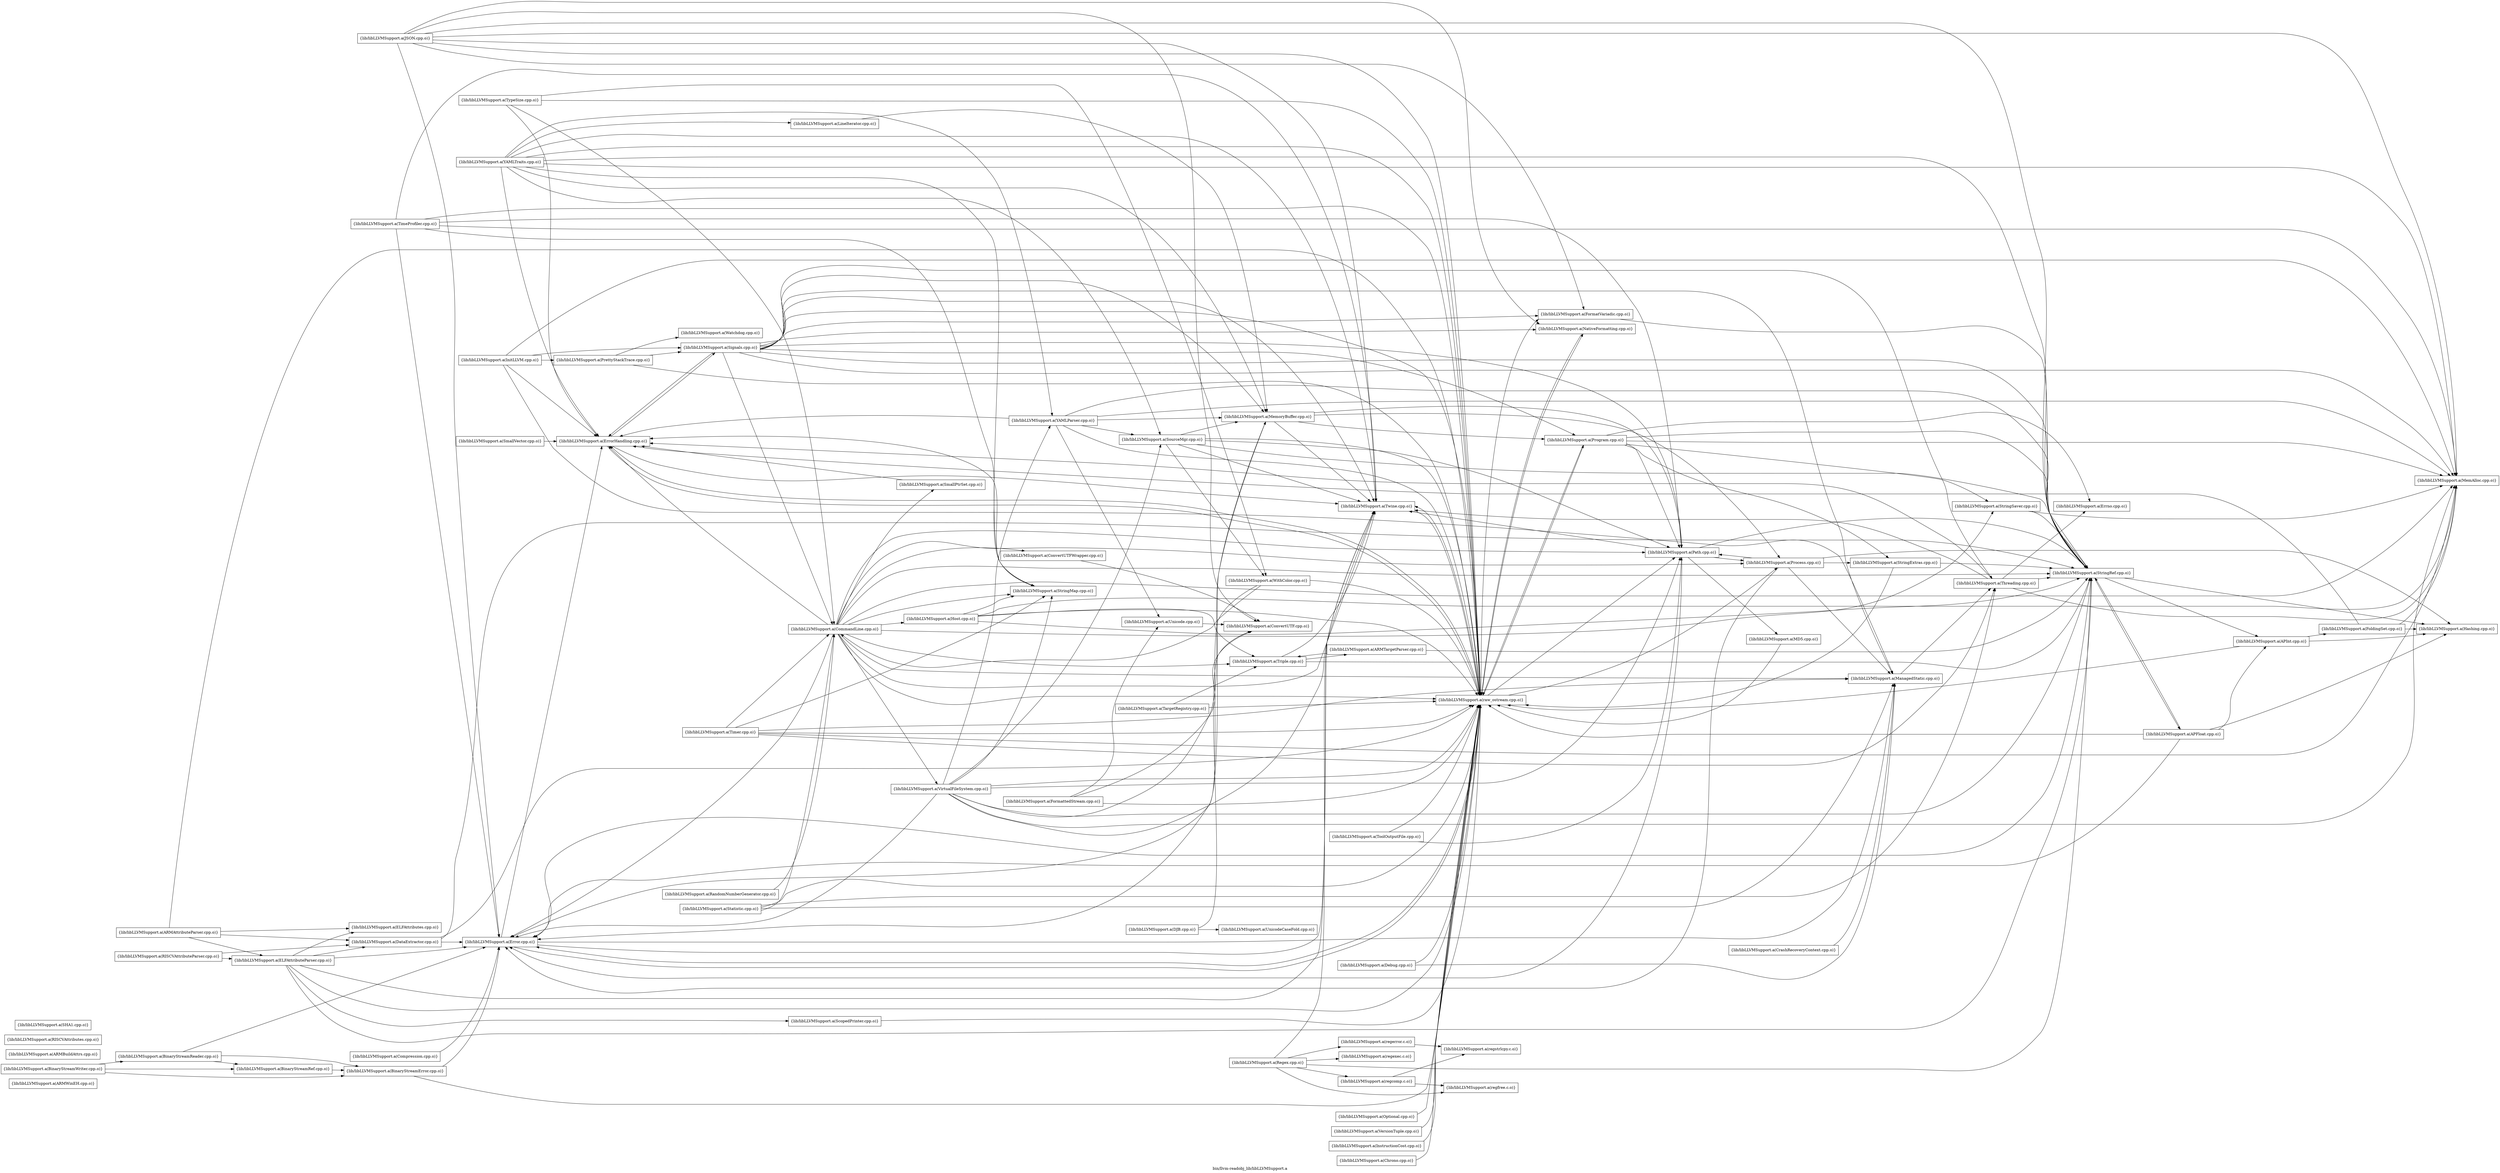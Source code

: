 digraph "bin/llvm-readobj_lib/libLLVMSupport.a" {
	label="bin/llvm-readobj_lib/libLLVMSupport.a";
	rankdir=LR;

	Node0x564f677f6ae8 [shape=record,shape=box,group=0,label="{lib/libLLVMSupport.a(ARMWinEH.cpp.o)}"];
	Node0x564f677fd2f8 [shape=record,shape=box,group=0,label="{lib/libLLVMSupport.a(Error.cpp.o)}"];
	Node0x564f677fd2f8 -> Node0x564f677fd528;
	Node0x564f677fd2f8 -> Node0x564f677f51e8;
	Node0x564f677fd2f8 -> Node0x564f677f5ff8;
	Node0x564f677fd2f8 -> Node0x564f677f80c8;
	Node0x564f677fd528 [shape=record,shape=box,group=0,label="{lib/libLLVMSupport.a(ErrorHandling.cpp.o)}"];
	Node0x564f677fd528 -> Node0x564f677f5ff8;
	Node0x564f677fd528 -> Node0x564f677f80c8;
	Node0x564f677fd528 -> Node0x564f677fa7d8;
	Node0x564f677f66d8 [shape=record,shape=box,group=0,label="{lib/libLLVMSupport.a(ScopedPrinter.cpp.o)}"];
	Node0x564f677f66d8 -> Node0x564f677f80c8;
	Node0x564f677f80c8 [shape=record,shape=box,group=0,label="{lib/libLLVMSupport.a(raw_ostream.cpp.o)}"];
	Node0x564f677f80c8 -> Node0x564f677fd2f8;
	Node0x564f677f80c8 -> Node0x564f677fd528;
	Node0x564f677f80c8 -> Node0x564f677f6598;
	Node0x564f677f80c8 -> Node0x564f677f8b68;
	Node0x564f677f80c8 -> Node0x564f677f5ff8;
	Node0x564f677f80c8 -> Node0x564f677f7cb8;
	Node0x564f677f80c8 -> Node0x564f677fbc78;
	Node0x564f677f80c8 -> Node0x564f677fb6d8;
	Node0x564f677f85c8 [shape=record,shape=box,group=0,label="{lib/libLLVMSupport.a(BinaryStreamError.cpp.o)}"];
	Node0x564f677f85c8 -> Node0x564f677fd2f8;
	Node0x564f677f85c8 -> Node0x564f677f80c8;
	Node0x564f677f78a8 [shape=record,shape=box,group=0,label="{lib/libLLVMSupport.a(BinaryStreamReader.cpp.o)}"];
	Node0x564f677f78a8 -> Node0x564f677f85c8;
	Node0x564f677f78a8 -> Node0x564f677f94c8;
	Node0x564f677f78a8 -> Node0x564f677fd2f8;
	Node0x564f677f94c8 [shape=record,shape=box,group=0,label="{lib/libLLVMSupport.a(BinaryStreamRef.cpp.o)}"];
	Node0x564f677f94c8 -> Node0x564f677f85c8;
	Node0x564f677fa0f8 [shape=record,shape=box,group=0,label="{lib/libLLVMSupport.a(ConvertUTFWrapper.cpp.o)}"];
	Node0x564f677fa0f8 -> Node0x564f677fa788;
	Node0x564f677f6598 [shape=record,shape=box,group=0,label="{lib/libLLVMSupport.a(FormatVariadic.cpp.o)}"];
	Node0x564f677f6598 -> Node0x564f677f6b88;
	Node0x564f677f7678 [shape=record,shape=box,group=0,label="{lib/libLLVMSupport.a(MemAlloc.cpp.o)}"];
	Node0x564f677f8b68 [shape=record,shape=box,group=0,label="{lib/libLLVMSupport.a(NativeFormatting.cpp.o)}"];
	Node0x564f677f8b68 -> Node0x564f677f80c8;
	Node0x564f677fdfc8 [shape=record,shape=box,group=0,label="{lib/libLLVMSupport.a(StringMap.cpp.o)}"];
	Node0x564f677fdfc8 -> Node0x564f677fd528;
	Node0x564f677f6b88 [shape=record,shape=box,group=0,label="{lib/libLLVMSupport.a(StringRef.cpp.o)}"];
	Node0x564f677f6b88 -> Node0x564f677fe5b8;
	Node0x564f677f6b88 -> Node0x564f677fd2f8;
	Node0x564f677f6b88 -> Node0x564f677f5918;
	Node0x564f677f6b88 -> Node0x564f677f7268;
	Node0x564f677fca88 [shape=record,shape=box,group=0,label="{lib/libLLVMSupport.a(ARMBuildAttrs.cpp.o)}"];
	Node0x564f677fbd68 [shape=record,shape=box,group=0,label="{lib/libLLVMSupport.a(DataExtractor.cpp.o)}"];
	Node0x564f677fbd68 -> Node0x564f677fd2f8;
	Node0x564f677fbd68 -> Node0x564f677f6b88;
	Node0x564f677fbd68 -> Node0x564f677f80c8;
	Node0x564f677feab8 [shape=record,shape=box,group=0,label="{lib/libLLVMSupport.a(ELFAttributeParser.cpp.o)}"];
	Node0x564f677feab8 -> Node0x564f677fbd68;
	Node0x564f677feab8 -> Node0x564f677fe338;
	Node0x564f677feab8 -> Node0x564f677fd2f8;
	Node0x564f677feab8 -> Node0x564f677f66d8;
	Node0x564f677feab8 -> Node0x564f677f6b88;
	Node0x564f677feab8 -> Node0x564f677f5ff8;
	Node0x564f677feab8 -> Node0x564f677f80c8;
	Node0x564f677f67c8 [shape=record,shape=box,group=0,label="{lib/libLLVMSupport.a(FormattedStream.cpp.o)}"];
	Node0x564f677f67c8 -> Node0x564f677fa788;
	Node0x564f677f67c8 -> Node0x564f677f9838;
	Node0x564f677f67c8 -> Node0x564f677f80c8;
	Node0x564f677f57d8 [shape=record,shape=box,group=0,label="{lib/libLLVMSupport.a(RISCVAttributes.cpp.o)}"];
	Node0x564f677f5ff8 [shape=record,shape=box,group=0,label="{lib/libLLVMSupport.a(Twine.cpp.o)}"];
	Node0x564f677f5ff8 -> Node0x564f677f80c8;
	Node0x564f677f5e18 [shape=record,shape=box,group=0,label="{lib/libLLVMSupport.a(WithColor.cpp.o)}"];
	Node0x564f677f5e18 -> Node0x564f677f90b8;
	Node0x564f677f5e18 -> Node0x564f677fd2f8;
	Node0x564f677f5e18 -> Node0x564f677f80c8;
	Node0x564f677f90b8 [shape=record,shape=box,group=0,label="{lib/libLLVMSupport.a(CommandLine.cpp.o)}"];
	Node0x564f677f90b8 -> Node0x564f677fa0f8;
	Node0x564f677f90b8 -> Node0x564f677fd2f8;
	Node0x564f677f90b8 -> Node0x564f677fd528;
	Node0x564f677f90b8 -> Node0x564f677f51e8;
	Node0x564f677f90b8 -> Node0x564f677f7678;
	Node0x564f677f90b8 -> Node0x564f677f6c28;
	Node0x564f677f90b8 -> Node0x564f677fdfc8;
	Node0x564f677f90b8 -> Node0x564f677f6458;
	Node0x564f677f90b8 -> Node0x564f677f6b88;
	Node0x564f677f90b8 -> Node0x564f677f5288;
	Node0x564f677f90b8 -> Node0x564f677f5ff8;
	Node0x564f677f90b8 -> Node0x564f677f6a98;
	Node0x564f677f90b8 -> Node0x564f677f80c8;
	Node0x564f677f90b8 -> Node0x564f677f8938;
	Node0x564f677f90b8 -> Node0x564f677f7cb8;
	Node0x564f677f90b8 -> Node0x564f677fbc78;
	Node0x564f677f5698 [shape=record,shape=box,group=0,label="{lib/libLLVMSupport.a(InitLLVM.cpp.o)}"];
	Node0x564f677f5698 -> Node0x564f677fd528;
	Node0x564f677f5698 -> Node0x564f677f51e8;
	Node0x564f677f5698 -> Node0x564f677f7678;
	Node0x564f677f5698 -> Node0x564f677f9c48;
	Node0x564f677f5698 -> Node0x564f677fa7d8;
	Node0x564f677f51e8 [shape=record,shape=box,group=0,label="{lib/libLLVMSupport.a(ManagedStatic.cpp.o)}"];
	Node0x564f677f51e8 -> Node0x564f677f95b8;
	Node0x564f677f82f8 [shape=record,shape=box,group=0,label="{lib/libLLVMSupport.a(MemoryBuffer.cpp.o)}"];
	Node0x564f677f82f8 -> Node0x564f677fd2f8;
	Node0x564f677f82f8 -> Node0x564f677f5ff8;
	Node0x564f677f82f8 -> Node0x564f677f7cb8;
	Node0x564f677f82f8 -> Node0x564f677fbc78;
	Node0x564f677f82f8 -> Node0x564f677fb6d8;
	Node0x564f677f6c28 [shape=record,shape=box,group=0,label="{lib/libLLVMSupport.a(SmallPtrSet.cpp.o)}"];
	Node0x564f677f6c28 -> Node0x564f677fd528;
	Node0x564f677f5288 [shape=record,shape=box,group=0,label="{lib/libLLVMSupport.a(Triple.cpp.o)}"];
	Node0x564f677f5288 -> Node0x564f677f6b88;
	Node0x564f677f5288 -> Node0x564f677f5828;
	Node0x564f677f5288 -> Node0x564f677f5ff8;
	Node0x564f677f7cb8 [shape=record,shape=box,group=0,label="{lib/libLLVMSupport.a(Path.cpp.o)}"];
	Node0x564f677f7cb8 -> Node0x564f677fd2f8;
	Node0x564f677f7cb8 -> Node0x564f677f8988;
	Node0x564f677f7cb8 -> Node0x564f677f6b88;
	Node0x564f677f7cb8 -> Node0x564f677f5ff8;
	Node0x564f677f7cb8 -> Node0x564f677fbc78;
	Node0x564f677fa148 [shape=record,shape=box,group=0,label="{lib/libLLVMSupport.a(TargetRegistry.cpp.o)}"];
	Node0x564f677fa148 -> Node0x564f677f5288;
	Node0x564f677fa148 -> Node0x564f677f80c8;
	Node0x564f677f9d38 [shape=record,shape=box,group=0,label="{lib/libLLVMSupport.a(BinaryStreamWriter.cpp.o)}"];
	Node0x564f677f9d38 -> Node0x564f677f85c8;
	Node0x564f677f9d38 -> Node0x564f677f78a8;
	Node0x564f677f9d38 -> Node0x564f677f94c8;
	Node0x564f677f6458 [shape=record,shape=box,group=0,label="{lib/libLLVMSupport.a(StringSaver.cpp.o)}"];
	Node0x564f677f6458 -> Node0x564f677f7678;
	Node0x564f677f6458 -> Node0x564f677f6b88;
	Node0x564f677f5918 [shape=record,shape=box,group=0,label="{lib/libLLVMSupport.a(Hashing.cpp.o)}"];
	Node0x564f677fe5b8 [shape=record,shape=box,group=0,label="{lib/libLLVMSupport.a(APInt.cpp.o)}"];
	Node0x564f677fe5b8 -> Node0x564f677f74e8;
	Node0x564f677fe5b8 -> Node0x564f677f5918;
	Node0x564f677fe5b8 -> Node0x564f677f80c8;
	Node0x564f677f6908 [shape=record,shape=box,group=0,label="{lib/libLLVMSupport.a(SHA1.cpp.o)}"];
	Node0x564f677f8988 [shape=record,shape=box,group=0,label="{lib/libLLVMSupport.a(MD5.cpp.o)}"];
	Node0x564f677f8988 -> Node0x564f677f80c8;
	Node0x564f677fb688 [shape=record,shape=box,group=0,label="{lib/libLLVMSupport.a(DJB.cpp.o)}"];
	Node0x564f677fb688 -> Node0x564f677fa788;
	Node0x564f677fb688 -> Node0x564f677f62c8;
	Node0x564f677f9888 [shape=record,shape=box,group=0,label="{lib/libLLVMSupport.a(Optional.cpp.o)}"];
	Node0x564f677f9888 -> Node0x564f677f80c8;
	Node0x564f677fa878 [shape=record,shape=box,group=0,label="{lib/libLLVMSupport.a(Compression.cpp.o)}"];
	Node0x564f677fa878 -> Node0x564f677fd2f8;
	Node0x564f677f8938 [shape=record,shape=box,group=0,label="{lib/libLLVMSupport.a(Host.cpp.o)}"];
	Node0x564f677f8938 -> Node0x564f677f7678;
	Node0x564f677f8938 -> Node0x564f677fdfc8;
	Node0x564f677f8938 -> Node0x564f677f6b88;
	Node0x564f677f8938 -> Node0x564f677f5288;
	Node0x564f677f8938 -> Node0x564f677f80c8;
	Node0x564f677f9108 [shape=record,shape=box,group=0,label="{lib/libLLVMSupport.a(TypeSize.cpp.o)}"];
	Node0x564f677f9108 -> Node0x564f677f90b8;
	Node0x564f677f9108 -> Node0x564f677fd528;
	Node0x564f677f9108 -> Node0x564f677f5e18;
	Node0x564f677f9108 -> Node0x564f677f80c8;
	Node0x564f677fe658 [shape=record,shape=box,group=0,label="{lib/libLLVMSupport.a(SourceMgr.cpp.o)}"];
	Node0x564f677fe658 -> Node0x564f677f82f8;
	Node0x564f677fe658 -> Node0x564f677f6b88;
	Node0x564f677fe658 -> Node0x564f677f5ff8;
	Node0x564f677fe658 -> Node0x564f677f5e18;
	Node0x564f677fe658 -> Node0x564f677f80c8;
	Node0x564f677fe658 -> Node0x564f677f7cb8;
	Node0x564f677f5738 [shape=record,shape=box,group=0,label="{lib/libLLVMSupport.a(YAMLTraits.cpp.o)}"];
	Node0x564f677f5738 -> Node0x564f677fd528;
	Node0x564f677f5738 -> Node0x564f677f7678;
	Node0x564f677f5738 -> Node0x564f677f82f8;
	Node0x564f677f5738 -> Node0x564f677fe658;
	Node0x564f677f5738 -> Node0x564f677fdfc8;
	Node0x564f677f5738 -> Node0x564f677f6b88;
	Node0x564f677f5738 -> Node0x564f677f5ff8;
	Node0x564f677f5738 -> Node0x564f677f5378;
	Node0x564f677f5738 -> Node0x564f677f99c8;
	Node0x564f677f5738 -> Node0x564f677f80c8;
	Node0x564f677f74e8 [shape=record,shape=box,group=0,label="{lib/libLLVMSupport.a(FoldingSet.cpp.o)}"];
	Node0x564f677f74e8 -> Node0x564f677fd528;
	Node0x564f677f74e8 -> Node0x564f677f5918;
	Node0x564f677f74e8 -> Node0x564f677f7678;
	Node0x564f677fd7a8 [shape=record,shape=box,group=0,label="{lib/libLLVMSupport.a(ARMAttributeParser.cpp.o)}"];
	Node0x564f677fd7a8 -> Node0x564f677fbd68;
	Node0x564f677fd7a8 -> Node0x564f677feab8;
	Node0x564f677fd7a8 -> Node0x564f677fe338;
	Node0x564f677fd7a8 -> Node0x564f677f80c8;
	Node0x564f677fe338 [shape=record,shape=box,group=0,label="{lib/libLLVMSupport.a(ELFAttributes.cpp.o)}"];
	Node0x564f677f6a98 [shape=record,shape=box,group=0,label="{lib/libLLVMSupport.a(VirtualFileSystem.cpp.o)}"];
	Node0x564f677f6a98 -> Node0x564f677fd2f8;
	Node0x564f677f6a98 -> Node0x564f677f7678;
	Node0x564f677f6a98 -> Node0x564f677f82f8;
	Node0x564f677f6a98 -> Node0x564f677fe658;
	Node0x564f677f6a98 -> Node0x564f677fdfc8;
	Node0x564f677f6a98 -> Node0x564f677f6b88;
	Node0x564f677f6a98 -> Node0x564f677f5ff8;
	Node0x564f677f6a98 -> Node0x564f677f5378;
	Node0x564f677f6a98 -> Node0x564f677f80c8;
	Node0x564f677f6a98 -> Node0x564f677f7cb8;
	Node0x564f677fbc78 [shape=record,shape=box,group=0,label="{lib/libLLVMSupport.a(Process.cpp.o)}"];
	Node0x564f677fbc78 -> Node0x564f677fd2f8;
	Node0x564f677fbc78 -> Node0x564f677f5918;
	Node0x564f677fbc78 -> Node0x564f677f51e8;
	Node0x564f677fbc78 -> Node0x564f677f7cb8;
	Node0x564f677fbc78 -> Node0x564f677fd078;
	Node0x564f677fa788 [shape=record,shape=box,group=0,label="{lib/libLLVMSupport.a(ConvertUTF.cpp.o)}"];
	Node0x564f677f62c8 [shape=record,shape=box,group=0,label="{lib/libLLVMSupport.a(UnicodeCaseFold.cpp.o)}"];
	Node0x564f677fa7d8 [shape=record,shape=box,group=0,label="{lib/libLLVMSupport.a(Signals.cpp.o)}"];
	Node0x564f677fa7d8 -> Node0x564f677f90b8;
	Node0x564f677fa7d8 -> Node0x564f677fd528;
	Node0x564f677fa7d8 -> Node0x564f677f6598;
	Node0x564f677fa7d8 -> Node0x564f677f51e8;
	Node0x564f677fa7d8 -> Node0x564f677f7678;
	Node0x564f677fa7d8 -> Node0x564f677f82f8;
	Node0x564f677fa7d8 -> Node0x564f677f8b68;
	Node0x564f677fa7d8 -> Node0x564f677f6b88;
	Node0x564f677fa7d8 -> Node0x564f677f5ff8;
	Node0x564f677fa7d8 -> Node0x564f677f80c8;
	Node0x564f677fa7d8 -> Node0x564f677f7cb8;
	Node0x564f677fa7d8 -> Node0x564f677fb6d8;
	Node0x564f677fa7d8 -> Node0x564f677f95b8;
	Node0x564f677fd028 [shape=record,shape=box,group=0,label="{lib/libLLVMSupport.a(Debug.cpp.o)}"];
	Node0x564f677fd028 -> Node0x564f677f51e8;
	Node0x564f677fd028 -> Node0x564f677f80c8;
	Node0x564f677f9838 [shape=record,shape=box,group=0,label="{lib/libLLVMSupport.a(Unicode.cpp.o)}"];
	Node0x564f677f9838 -> Node0x564f677fa788;
	Node0x564f677f9c48 [shape=record,shape=box,group=0,label="{lib/libLLVMSupport.a(PrettyStackTrace.cpp.o)}"];
	Node0x564f677f9c48 -> Node0x564f677f80c8;
	Node0x564f677f9c48 -> Node0x564f677fa7d8;
	Node0x564f677f9c48 -> Node0x564f677f9ce8;
	Node0x564f677f95b8 [shape=record,shape=box,group=0,label="{lib/libLLVMSupport.a(Threading.cpp.o)}"];
	Node0x564f677f95b8 -> Node0x564f677fd528;
	Node0x564f677f95b8 -> Node0x564f677f7678;
	Node0x564f677f95b8 -> Node0x564f677f6b88;
	Node0x564f677f95b8 -> Node0x564f677f5ff8;
	Node0x564f677f95b8 -> Node0x564f677fc2b8;
	Node0x564f677fb6d8 [shape=record,shape=box,group=0,label="{lib/libLLVMSupport.a(Program.cpp.o)}"];
	Node0x564f677fb6d8 -> Node0x564f677f7678;
	Node0x564f677fb6d8 -> Node0x564f677f6458;
	Node0x564f677fb6d8 -> Node0x564f677f6b88;
	Node0x564f677fb6d8 -> Node0x564f677f80c8;
	Node0x564f677fb6d8 -> Node0x564f677f7cb8;
	Node0x564f677fb6d8 -> Node0x564f677fd078;
	Node0x564f677fb6d8 -> Node0x564f677fc2b8;
	Node0x564f677f9ce8 [shape=record,shape=box,group=0,label="{lib/libLLVMSupport.a(Watchdog.cpp.o)}"];
	Node0x564f677f5a58 [shape=record,shape=box,group=0,label="{lib/libLLVMSupport.a(RISCVAttributeParser.cpp.o)}"];
	Node0x564f677f5a58 -> Node0x564f677fbd68;
	Node0x564f677f5a58 -> Node0x564f677feab8;
	Node0x564f677fece8 [shape=record,shape=box,group=0,label="{lib/libLLVMSupport.a(SmallVector.cpp.o)}"];
	Node0x564f677fece8 -> Node0x564f677fd528;
	Node0x564f677f7268 [shape=record,shape=box,group=0,label="{lib/libLLVMSupport.a(APFloat.cpp.o)}"];
	Node0x564f677f7268 -> Node0x564f677fe5b8;
	Node0x564f677f7268 -> Node0x564f677fd2f8;
	Node0x564f677f7268 -> Node0x564f677f5918;
	Node0x564f677f7268 -> Node0x564f677f6b88;
	Node0x564f677f7268 -> Node0x564f677f80c8;
	Node0x564f677f5828 [shape=record,shape=box,group=0,label="{lib/libLLVMSupport.a(ARMTargetParser.cpp.o)}"];
	Node0x564f677f5828 -> Node0x564f677f6b88;
	Node0x564f677f5828 -> Node0x564f677f5288;
	Node0x564f677f5378 [shape=record,shape=box,group=0,label="{lib/libLLVMSupport.a(YAMLParser.cpp.o)}"];
	Node0x564f677f5378 -> Node0x564f677fd528;
	Node0x564f677f5378 -> Node0x564f677f7678;
	Node0x564f677f5378 -> Node0x564f677f82f8;
	Node0x564f677f5378 -> Node0x564f677fe658;
	Node0x564f677f5378 -> Node0x564f677f6b88;
	Node0x564f677f5378 -> Node0x564f677f9838;
	Node0x564f677f5378 -> Node0x564f677f80c8;
	Node0x564f677f99c8 [shape=record,shape=box,group=0,label="{lib/libLLVMSupport.a(LineIterator.cpp.o)}"];
	Node0x564f677f99c8 -> Node0x564f677f82f8;
	Node0x564f677f8ca8 [shape=record,shape=box,group=0,label="{lib/libLLVMSupport.a(VersionTuple.cpp.o)}"];
	Node0x564f677f8ca8 -> Node0x564f677f80c8;
	Node0x564f677fd078 [shape=record,shape=box,group=0,label="{lib/libLLVMSupport.a(StringExtras.cpp.o)}"];
	Node0x564f677fd078 -> Node0x564f677f6b88;
	Node0x564f677fd078 -> Node0x564f677f80c8;
	Node0x564f677fd9d8 [shape=record,shape=box,group=0,label="{lib/libLLVMSupport.a(CrashRecoveryContext.cpp.o)}"];
	Node0x564f677fd9d8 -> Node0x564f677f51e8;
	Node0x564f677fc2b8 [shape=record,shape=box,group=0,label="{lib/libLLVMSupport.a(Errno.cpp.o)}"];
	Node0x564f677f7628 [shape=record,shape=box,group=0,label="{lib/libLLVMSupport.a(Regex.cpp.o)}"];
	Node0x564f677f7628 -> Node0x564f677f6b88;
	Node0x564f677f7628 -> Node0x564f677f5ff8;
	Node0x564f677f7628 -> Node0x564f677f8488;
	Node0x564f677f7628 -> Node0x564f677f9dd8;
	Node0x564f677f7628 -> Node0x564f677f9658;
	Node0x564f677f7628 -> Node0x564f677fadc8;
	Node0x564f677f8488 [shape=record,shape=box,group=0,label="{lib/libLLVMSupport.a(regcomp.c.o)}"];
	Node0x564f677f8488 -> Node0x564f677f9158;
	Node0x564f677f8488 -> Node0x564f677f9dd8;
	Node0x564f677f9dd8 [shape=record,shape=box,group=0,label="{lib/libLLVMSupport.a(regfree.c.o)}"];
	Node0x564f677f9658 [shape=record,shape=box,group=0,label="{lib/libLLVMSupport.a(regerror.c.o)}"];
	Node0x564f677f9658 -> Node0x564f677f9158;
	Node0x564f677fadc8 [shape=record,shape=box,group=0,label="{lib/libLLVMSupport.a(regexec.c.o)}"];
	Node0x564f677f9158 [shape=record,shape=box,group=0,label="{lib/libLLVMSupport.a(regstrlcpy.c.o)}"];
	Node0x564f677fc128 [shape=record,shape=box,group=0,label="{lib/libLLVMSupport.a(InstructionCost.cpp.o)}"];
	Node0x564f677fc128 -> Node0x564f677f80c8;
	Node0x564f677fa328 [shape=record,shape=box,group=0,label="{lib/libLLVMSupport.a(ToolOutputFile.cpp.o)}"];
	Node0x564f677fa328 -> Node0x564f677f80c8;
	Node0x564f677fa328 -> Node0x564f677f7cb8;
	Node0x564f677f8258 [shape=record,shape=box,group=0,label="{lib/libLLVMSupport.a(RandomNumberGenerator.cpp.o)}"];
	Node0x564f677f8258 -> Node0x564f677f90b8;
	Node0x564f677f7e98 [shape=record,shape=box,group=0,label="{lib/libLLVMSupport.a(Statistic.cpp.o)}"];
	Node0x564f677f7e98 -> Node0x564f677f90b8;
	Node0x564f677f7e98 -> Node0x564f677f51e8;
	Node0x564f677f7e98 -> Node0x564f677f80c8;
	Node0x564f677f7e98 -> Node0x564f677f95b8;
	Node0x564f677f9608 [shape=record,shape=box,group=0,label="{lib/libLLVMSupport.a(Timer.cpp.o)}"];
	Node0x564f677f9608 -> Node0x564f677f90b8;
	Node0x564f677f9608 -> Node0x564f677f51e8;
	Node0x564f677f9608 -> Node0x564f677f7678;
	Node0x564f677f9608 -> Node0x564f677fdfc8;
	Node0x564f677f9608 -> Node0x564f677f80c8;
	Node0x564f677f9608 -> Node0x564f677f95b8;
	Node0x564f677fd6b8 [shape=record,shape=box,group=0,label="{lib/libLLVMSupport.a(TimeProfiler.cpp.o)}"];
	Node0x564f677fd6b8 -> Node0x564f677fd2f8;
	Node0x564f677fd6b8 -> Node0x564f677f7678;
	Node0x564f677fd6b8 -> Node0x564f677fdfc8;
	Node0x564f677fd6b8 -> Node0x564f677f5ff8;
	Node0x564f677fd6b8 -> Node0x564f677f80c8;
	Node0x564f677fd6b8 -> Node0x564f677f7cb8;
	Node0x564f677f6368 [shape=record,shape=box,group=0,label="{lib/libLLVMSupport.a(JSON.cpp.o)}"];
	Node0x564f677f6368 -> Node0x564f677fa788;
	Node0x564f677f6368 -> Node0x564f677fd2f8;
	Node0x564f677f6368 -> Node0x564f677f6598;
	Node0x564f677f6368 -> Node0x564f677f7678;
	Node0x564f677f6368 -> Node0x564f677f8b68;
	Node0x564f677f6368 -> Node0x564f677f6b88;
	Node0x564f677f6368 -> Node0x564f677f5ff8;
	Node0x564f677f6368 -> Node0x564f677f80c8;
	Node0x564f677fd938 [shape=record,shape=box,group=0,label="{lib/libLLVMSupport.a(Chrono.cpp.o)}"];
	Node0x564f677fd938 -> Node0x564f677f80c8;
}
